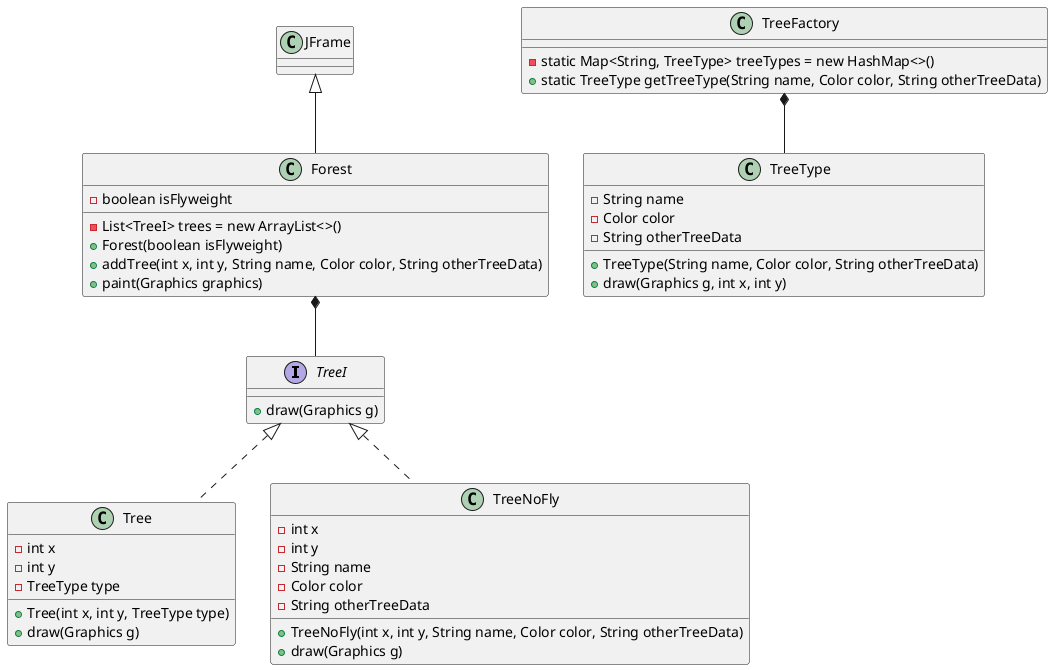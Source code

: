 @startuml
interface TreeI {
    + draw(Graphics g)
}

class Tree implements TreeI {
    - int x
    - int y
    - TreeType type
    + Tree(int x, int y, TreeType type)
    + draw(Graphics g)
}

class TreeNoFly implements TreeI {
    - int x
    - int y
    - String name
    - Color color
    - String otherTreeData
    + TreeNoFly(int x, int y, String name, Color color, String otherTreeData)
    + draw(Graphics g)
}

class TreeFactory {
    - static Map<String, TreeType> treeTypes = new HashMap<>()
    + static TreeType getTreeType(String name, Color color, String otherTreeData)
}

class TreeType {
    - String name
    - Color color
    - String otherTreeData

    + TreeType(String name, Color color, String otherTreeData)
    + draw(Graphics g, int x, int y)
}

class Forest extends JFrame {
    - List<TreeI> trees = new ArrayList<>()
    - boolean isFlyweight

    + Forest(boolean isFlyweight)
    + addTree(int x, int y, String name, Color color, String otherTreeData)
    + paint(Graphics graphics)
}

TreeFactory *-- TreeType
Forest *-- TreeI
@enduml
